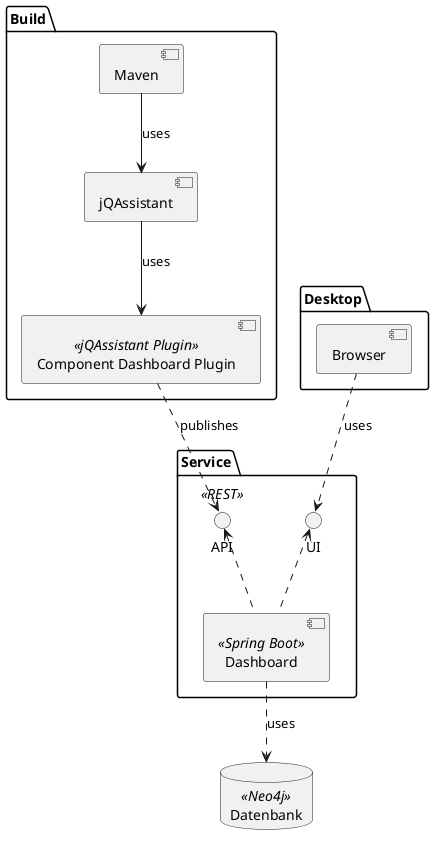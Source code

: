 @startuml
folder Build {
    component Maven as maven
    component jQAssistant as jqassistant
    component "Component Dashboard Plugin" as plugin <<jQAssistant Plugin>>
}

folder Service {
    component Dashboard as dashboard <<Spring Boot>>
    interface API as api <<REST>>
    interface UI as ui
    dashboard .up.> api
    dashboard .up.> ui
}

folder Desktop {
    component Browser as browser
}

database "Datenbank" as db <<Neo4j>>

maven --> jqassistant : uses
jqassistant --> plugin : uses
plugin ..> api : publishes
browser ..> ui : uses
dashboard .down.> db : uses
@enduml
